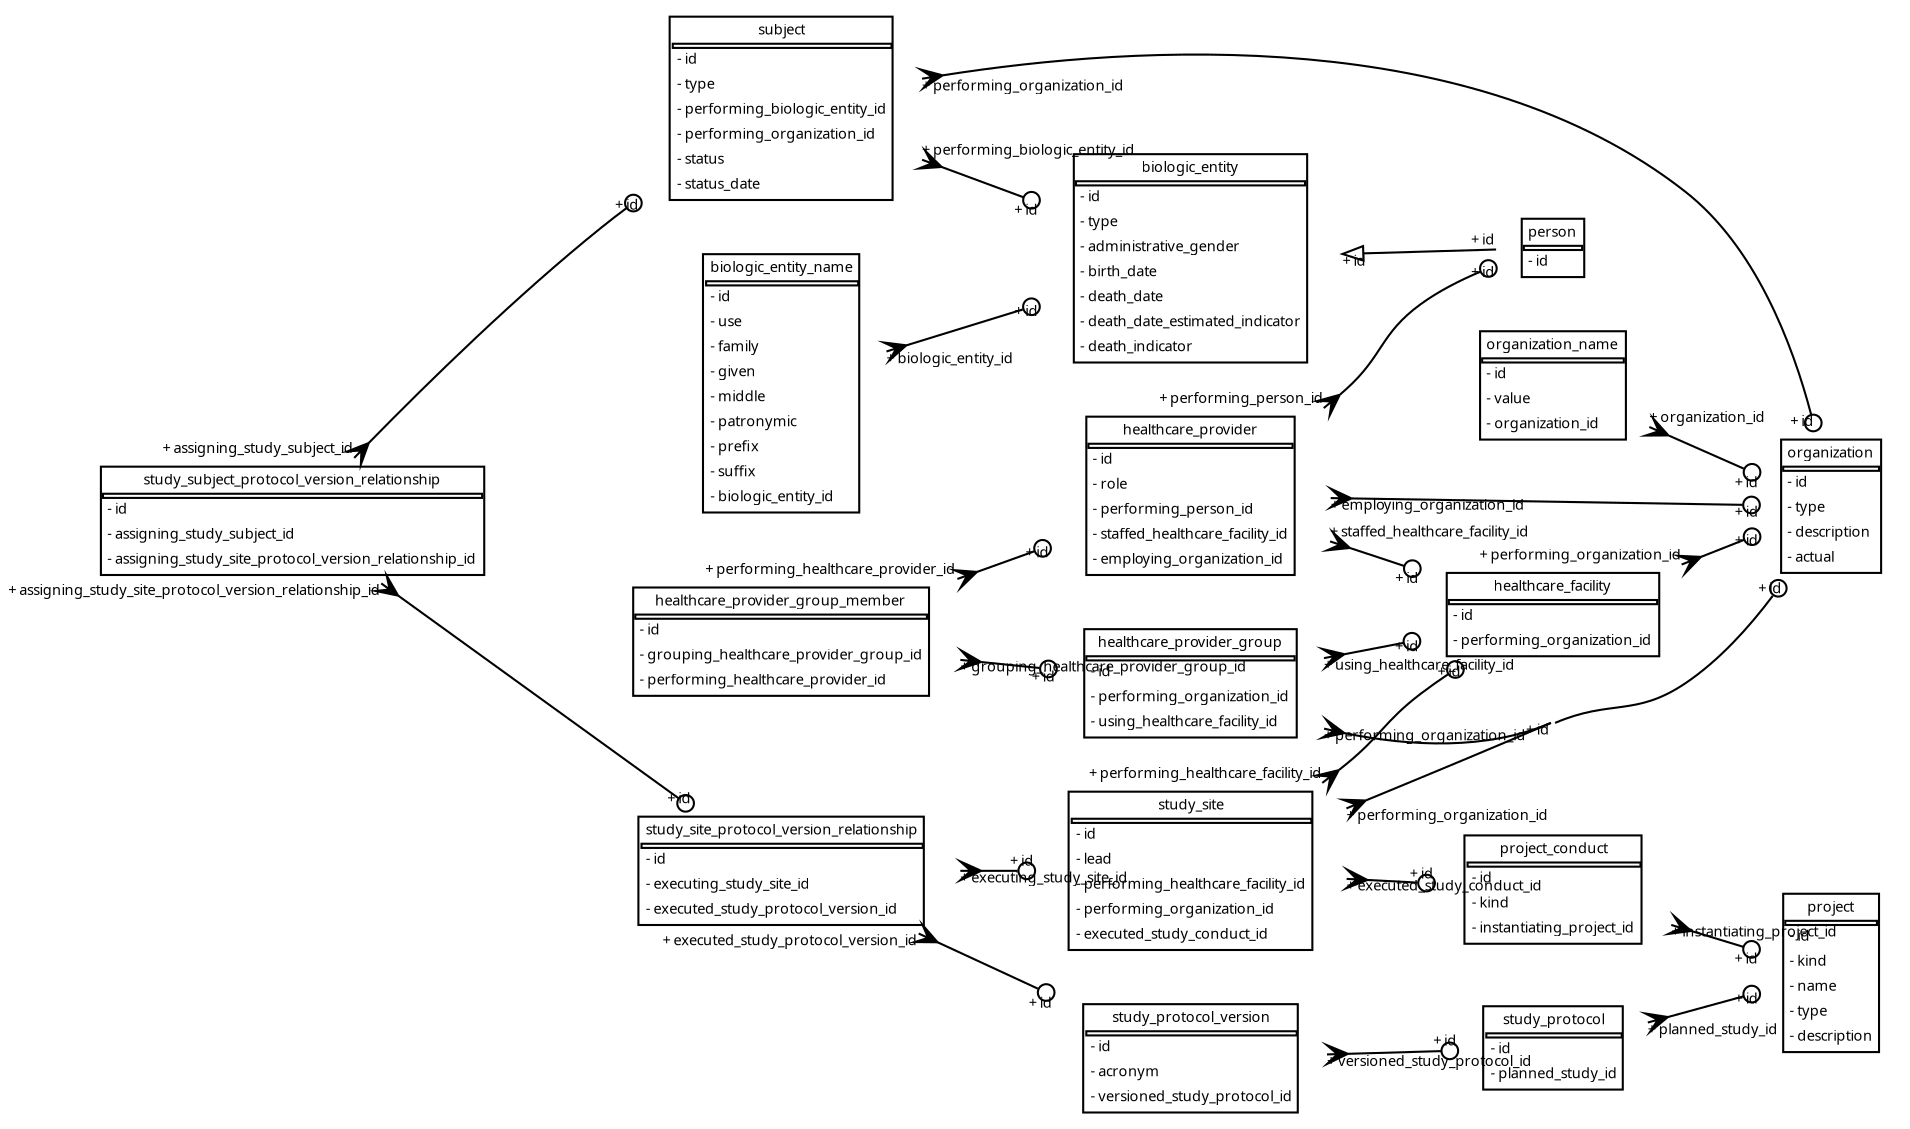 digraph G {
	graph [bb="0,0,936.93,534",
		concentrate=True,
		mode=ipsep,
		overlap=ipsep,
		prog=dot,
		rankdir=LR,
		sep=0.01
	];
	node [label="\N"];
	biologic_entity_name	[fontname="Bitstream-Vera Sans",
		fontsize=7.0,
		height=1.8333,
		label=<<TABLE BORDER="1" CELLBORDER="0" CELLSPACING="0"><TR><TD ALIGN="CENTER">biologic_entity_name</TD></TR><TR><TD BORDER="1" CELLPADDING="0"></TD></TR><TR><TD ALIGN="LEFT" PORT="id">- id</TD></TR><TR><TD ALIGN="LEFT" PORT="use">- use</TD></TR><TR><TD ALIGN="LEFT" PORT="family">- family</TD></TR><TR><TD ALIGN="LEFT" PORT="given">- given</TD></TR><TR><TD ALIGN="LEFT" PORT="middle">- middle</TD></TR><TR><TD ALIGN="LEFT" PORT="patronymic">- patronymic</TD></TR><TR><TD ALIGN="LEFT" PORT="prefix">- prefix</TD></TR><TR><TD ALIGN="LEFT" PORT="suffix">- suffix</TD></TR><TR><TD ALIGN="LEFT" PORT="biologic_entity_id">- biologic_entity_id</TD></TR></TABLE>>,
		pos="398.93,354",
		shape=plaintext,
		width=1.4028];
	biologic_entity	[fontname="Bitstream-Vera Sans",
		fontsize=7.0,
		height=1.5,
		label=<<TABLE BORDER="1" CELLBORDER="0" CELLSPACING="0"><TR><TD ALIGN="CENTER">biologic_entity</TD></TR><TR><TD BORDER="1" CELLPADDING="0"></TD></TR><TR><TD ALIGN="LEFT" PORT="id">- id</TD></TR><TR><TD ALIGN="LEFT" PORT="type">- type</TD></TR><TR><TD ALIGN="LEFT" PORT="administrative_gender">- administrative_gender</TD></TR><TR><TD ALIGN="LEFT" PORT="birth_date">- birth_date</TD></TR><TR><TD ALIGN="LEFT" PORT="death_date">- death_date</TD></TR><TR><TD ALIGN="LEFT" PORT="death_date_estimated_indicator">- death_date_estimated_indicator</TD></TR><TR><TD ALIGN="LEFT" PORT="death_indicator">- death_indicator</TD></TR></TABLE>>,
		pos="595.43,414",
		shape=plaintext,
		width=2.0139];
	biologic_entity_name -> biologic_entity	[arrowhead=odot,
		arrowtail=crow,
		dir=both,
		fontname="Bitstream-Vera Sans",
		fontsize=7.0,
		head_lp="514.92,387.94",
		headlabel="+ id",
		pos="s,449.52,369.3 e,522.92,391.94 459.16,372.27 476.76,377.7 496.32,383.73 514.98,389.49",
		tail_lp="486.02,365.3",
		taillabel="+ biologic_entity_id"];
	person	[fontname="Bitstream-Vera Sans",
		fontsize=7.0,
		height=0.5,
		label=<<TABLE BORDER="1" CELLBORDER="0" CELLSPACING="0"><TR><TD ALIGN="CENTER">person</TD></TR><TR><TD BORDER="1" CELLPADDING="0"></TD></TR><TR><TD ALIGN="LEFT" PORT="id">- id</TD></TR></TABLE>>,
		pos="769.43,419",
		shape=plaintext,
		width=0.75];
	biologic_entity -> person	[arrowhead=none,
		arrowtail=empty,
		dir=both,
		fontname="Bitstream-Vera Sans",
		fontsize=7.0,
		head_lp="734.14,422.24",
		headlabel="+ id",
		pos="s,668.38,416.09 678.56,416.39 701.59,417.06 724.99,417.74 742.14,418.24",
		tail_lp="676.38,412.09",
		taillabel="+ id"];
	organization	[fontname="Bitstream-Vera Sans",
		fontsize=7.0,
		height=1,
		label=<<TABLE BORDER="1" CELLBORDER="0" CELLSPACING="0"><TR><TD ALIGN="CENTER">organization</TD></TR><TR><TD BORDER="1" CELLPADDING="0"></TD></TR><TR><TD ALIGN="LEFT" PORT="id">- id</TD></TR><TR><TD ALIGN="LEFT" PORT="type">- type</TD></TR><TR><TD ALIGN="LEFT" PORT="description">- description</TD></TR><TR><TD ALIGN="LEFT" PORT="actual">- actual</TD></TR></TABLE>>,
		pos="902.93,295",
		shape=plaintext,
		width=0.94444];
	organization_name	[fontname="Bitstream-Vera Sans",
		fontsize=7.0,
		height=0.83333,
		label=<<TABLE BORDER="1" CELLBORDER="0" CELLSPACING="0"><TR><TD ALIGN="CENTER">organization_name</TD></TR><TR><TD BORDER="1" CELLPADDING="0"></TD></TR><TR><TD ALIGN="LEFT" PORT="id">- id</TD></TR><TR><TD ALIGN="LEFT" PORT="value">- value</TD></TR><TR><TD ALIGN="LEFT" PORT="organization_id">- organization_id</TD></TR></TABLE>>,
		pos="769.43,353",
		shape=plaintext,
		width=1.2778];
	organization_name -> organization	[arrowhead=odot,
		arrowtail=crow,
		dir=both,
		fontname="Bitstream-Vera Sans",
		fontsize=7.0,
		head_lp="860.64,305.68",
		headlabel="+ id",
		pos="s,815.69,333.04 e,868.64,309.68 825.23,328.83 837.21,323.55 849.68,318.05 861.01,313.05",
		tail_lp="848.19,337.04",
		taillabel="+ organization_id"];
	healthcare_facility	[fontname="Bitstream-Vera Sans",
		fontsize=7.0,
		height=0.66667,
		label=<<TABLE BORDER="1" CELLBORDER="0" CELLSPACING="0"><TR><TD ALIGN="CENTER">healthcare_facility</TD></TR><TR><TD BORDER="1" CELLPADDING="0"></TD></TR><TR><TD ALIGN="LEFT" PORT="id">- id</TD></TR><TR><TD ALIGN="LEFT" PORT="performing_organization_id">- performing_organization_id</TD></TR></TABLE>>,
		pos="769.43,243",
		shape=plaintext,
		width=1.7639];
	healthcare_facility -> organization	[arrowhead=odot,
		arrowtail=crow,
		dir=both,
		fontname="Bitstream-Vera Sans",
		fontsize=7.0,
		head_lp="860.71,277.86",
		headlabel="+ id",
		pos="s,831.18,267.02 e,868.71,281.86 840.58,270.74 847.63,273.52 854.6,276.28 861.18,278.89",
		tail_lp="776.68,271.02",
		taillabel="+ performing_organization_id"];
	healthcare_provider	[fontname="Bitstream-Vera Sans",
		fontsize=7.0,
		height=1.1667,
		label=<<TABLE BORDER="1" CELLBORDER="0" CELLSPACING="0"><TR><TD ALIGN="CENTER">healthcare_provider</TD></TR><TR><TD BORDER="1" CELLPADDING="0"></TD></TR><TR><TD ALIGN="LEFT" PORT="id">- id</TD></TR><TR><TD ALIGN="LEFT" PORT="role">- role</TD></TR><TR><TD ALIGN="LEFT" PORT="performing_person_id">- performing_person_id</TD></TR><TR><TD ALIGN="LEFT" PORT="staffed_healthcare_facility_id">- staffed_healthcare_facility_id</TD></TR><TR><TD ALIGN="LEFT" PORT="employing_organization_id">- employing_organization_id</TD></TR></TABLE>>,
		pos="595.43,300",
		shape=plaintext,
		width=1.8611];
	healthcare_provider -> person	[arrowhead=odot,
		arrowtail=crow,
		dir=both,
		fontname="Bitstream-Vera Sans",
		fontsize=7.0,
		head_lp="734.13,406.61",
		headlabel="+ id",
		pos="s,659.39,342.11 e,742.13,410.61 667.38,348.76 668.24,349.5 669.09,350.25 669.93,351 688.03,367.14 686.33,377.73 705.93,392 714.53,\
398.26 724.8,403.45 734.51,407.55",
		tail_lp="615.39,346.11",
		taillabel="+ performing_person_id"];
	healthcare_provider -> organization	[arrowhead=odot,
		arrowtail=crow,
		dir=both,
		fontname="Bitstream-Vera Sans",
		fontsize=7.0,
		head_lp="860.73,291.54",
		headlabel="+ id",
		pos="s,662.72,298.92 e,868.73,295.54 673.01,298.75 732.4,297.77 812.43,296.46 860.44,295.68",
		tail_lp="716.22,294.92",
		taillabel="+ employing_organization_id"];
	healthcare_provider -> healthcare_facility	[arrowhead=odot,
		arrowtail=crow,
		dir=both,
		fontname="Bitstream-Vera Sans",
		fontsize=7.0,
		head_lp="697.71,259.78",
		headlabel="+ id",
		pos="s,662.44,278.13 e,705.71,263.78 672.2,274.89 680.77,272.05 689.48,269.17 697.98,266.35",
		tail_lp="719.94,282.13",
		taillabel="+ staffed_healthcare_facility_id"];
	healthcare_provider_group	[fontname="Bitstream-Vera Sans",
		fontsize=7.0,
		height=0.83333,
		label=<<TABLE BORDER="1" CELLBORDER="0" CELLSPACING="0"><TR><TD ALIGN="CENTER">healthcare_provider_group</TD></TR><TR><TD BORDER="1" CELLPADDING="0"></TD></TR><TR><TD ALIGN="LEFT" PORT="id">- id</TD></TR><TR><TD ALIGN="LEFT" PORT="performing_organization_id">- performing_organization_id</TD></TR><TR><TD ALIGN="LEFT" PORT="using_healthcare_facility_id">- using_healthcare_facility_id</TD></TR></TABLE>>,
		pos="595.43,210",
		shape=plaintext,
		width=1.7778];
	healthcare_provider_group -> organization	[arrowhead=odot,
		arrowtail=crow,
		dir=both,
		fontname="Bitstream-Vera Sans",
		fontsize=7.0,
		head_lp="776.43,187",
		headlabel="+ id",
		pos="s,659.56,188.25 669.6,186.05 701.09,179.7 737.66,177.81 768.43,191",
		tail_lp="714.06,184.25",
		taillabel="+ performing_organization_id"];
	healthcare_provider_group -> healthcare_facility	[arrowhead=odot,
		arrowtail=crow,
		dir=both,
		fontname="Bitstream-Vera Sans",
		fontsize=7.0,
		head_lp="697.66,226.96",
		headlabel="+ id",
		pos="s,659.5,222.1 e,705.66,230.96 669.51,224.02 678.81,225.8 688.32,227.63 697.59,229.41",
		tail_lp="714.5,218.1",
		taillabel="+ using_healthcare_facility_id"];
	healthcare_provider_group_member	[fontname="Bitstream-Vera Sans",
		fontsize=7.0,
		height=0.83333,
		label=<<TABLE BORDER="1" CELLBORDER="0" CELLSPACING="0"><TR><TD ALIGN="CENTER">healthcare_provider_group_member</TD></TR><TR><TD BORDER="1" CELLPADDING="0"></TD></TR><TR><TD ALIGN="LEFT" PORT="id">- id</TD></TR><TR><TD ALIGN="LEFT" PORT="grouping_healthcare_provider_group_id">- grouping_healthcare_provider_group_id</TD></TR><TR><TD ALIGN="LEFT" PORT="performing_healthcare_provider_id">- performing_healthcare_provider_id</TD></TR></TABLE>>,
		pos="398.93,230",
		shape=plaintext,
		width=2.3889];
	healthcare_provider_group_member -> healthcare_provider	[arrowhead=odot,
		arrowtail=crow,
		dir=both,
		fontname="Bitstream-Vera Sans",
		fontsize=7.0,
		head_lp="520.2,272.16",
		headlabel="+ id",
		pos="s,483.55,260.09 e,528.2,276.16 493.04,263.51 502.22,266.81 511.46,270.14 520.41,273.36",
		tail_lp="415.55,264.09",
		taillabel="+ performing_healthcare_provider_id"];
	healthcare_provider_group_member -> healthcare_provider_group	[arrowhead=odot,
		arrowtail=crow,
		dir=both,
		fontname="Bitstream-Vera Sans",
		fontsize=7.0,
		head_lp="523.22,212.5",
		headlabel="+ id",
		pos="s,484.96,221.26 e,531.22,216.5 495.2,220.2 504.56,219.24 513.94,218.28 523,217.35",
		tail_lp="561.96,217.26",
		taillabel="+ grouping_healthcare_provider_group_id"];
	project	[fontname="Bitstream-Vera Sans",
		fontsize=7.0,
		height=1.1667,
		label=<<TABLE BORDER="1" CELLBORDER="0" CELLSPACING="0"><TR><TD ALIGN="CENTER">project</TD></TR><TR><TD BORDER="1" CELLPADDING="0"></TD></TR><TR><TD ALIGN="LEFT" PORT="id">- id</TD></TR><TR><TD ALIGN="LEFT" PORT="kind">- kind</TD></TR><TR><TD ALIGN="LEFT" PORT="name">- name</TD></TR><TR><TD ALIGN="LEFT" PORT="type">- type</TD></TR><TR><TD ALIGN="LEFT" PORT="description">- description</TD></TR></TABLE>>,
		pos="902.93,71",
		shape=plaintext,
		width=0.94444];
	project_conduct	[fontname="Bitstream-Vera Sans",
		fontsize=7.0,
		height=0.83333,
		label=<<TABLE BORDER="1" CELLBORDER="0" CELLSPACING="0"><TR><TD ALIGN="CENTER">project_conduct</TD></TR><TR><TD BORDER="1" CELLPADDING="0"></TD></TR><TR><TD ALIGN="LEFT" PORT="id">- id</TD></TR><TR><TD ALIGN="LEFT" PORT="kind">- kind</TD></TR><TR><TD ALIGN="LEFT" PORT="instantiating_project_id">- instantiating_project_id</TD></TR></TABLE>>,
		pos="769.43,111",
		shape=plaintext,
		width=1.5694];
	project_conduct -> project	[arrowhead=odot,
		arrowtail=crow,
		dir=both,
		fontname="Bitstream-Vera Sans",
		fontsize=7.0,
		head_lp="860.57,77.149",
		headlabel="+ id",
		pos="s,826.2,94.036 e,868.57,81.149 836.07,91.034 844.52,88.464 852.98,85.892 860.88,83.489",
		tail_lp="873.7,90.036",
		taillabel="+ instantiating_project_id"];
	study_site	[fontname="Bitstream-Vera Sans",
		fontsize=7.0,
		height=1.1667,
		label=<<TABLE BORDER="1" CELLBORDER="0" CELLSPACING="0"><TR><TD ALIGN="CENTER">study_site</TD></TR><TR><TD BORDER="1" CELLPADDING="0"></TD></TR><TR><TD ALIGN="LEFT" PORT="id">- id</TD></TR><TR><TD ALIGN="LEFT" PORT="lead">- lead</TD></TR><TR><TD ALIGN="LEFT" PORT="performing_healthcare_facility_id">- performing_healthcare_facility_id</TD></TR><TR><TD ALIGN="LEFT" PORT="performing_organization_id">- performing_organization_id</TD></TR><TR><TD ALIGN="LEFT" PORT="executed_study_conduct_id">- executed_study_conduct_id</TD></TR></TABLE>>,
		pos="595.43,120",
		shape=plaintext,
		width=2.0694];
	study_site -> organization	[arrowhead=odot,
		arrowtail=crow,
		dir=both,
		fontname="Bitstream-Vera Sans",
		fontsize=7.0,
		head_lp="871.93,254.87",
		headlabel="+ id",
		pos="s,670.27,149.97 679.71,153.84 707.94,165.46 739.62,178.65 768.43,191;e,879.93,258.87 770.43,191 797.12,202.44 808.84,193.8 832.93,\
210 849.21,220.95 863.58,236.88 874.93,252",
		tail_lp="724.77,145.97",
		taillabel="+ performing_organization_id"];
	study_site -> healthcare_facility	[arrowhead=odot,
		arrowtail=crow,
		dir=both,
		fontname="Bitstream-Vera Sans",
		fontsize=7.0,
		head_lp="717.94,214.83",
		headlabel="+ id",
		pos="s,658.68,162.2 e,725.94,218.83 666.84,168.52 667.89,169.35 668.92,170.17 669.93,171 687.02,184.87 688.43,191.65 705.93,205 710.14,\
208.21 714.63,211.38 719.21,214.44",
		tail_lp="593.68,166.2",
		taillabel="+ performing_healthcare_facility_id"];
	study_site -> project_conduct	[arrowhead=odot,
		arrowtail=crow,
		dir=both,
		fontname="Bitstream-Vera Sans",
		fontsize=7.0,
		head_lp="704.74,117.91",
		headlabel="+ id",
		pos="s,670.38,116.13 e,712.74,113.91 680.42,115.61 688.47,115.18 696.55,114.76 704.37,114.35",
		tail_lp="724.88,112.13",
		taillabel="+ executed_study_conduct_id"];
	study_protocol	[fontname="Bitstream-Vera Sans",
		fontsize=7.0,
		height=0.66667,
		label=<<TABLE BORDER="1" CELLBORDER="0" CELLSPACING="0"><TR><TD ALIGN="CENTER">study_protocol</TD></TR><TR><TD BORDER="1" CELLPADDING="0"></TD></TR><TR><TD ALIGN="LEFT" PORT="id">- id</TD></TR><TR><TD ALIGN="LEFT" PORT="planned_study_id">- planned_study_id</TD></TR></TABLE>>,
		pos="769.43,35",
		shape=plaintext,
		width=1.2639];
	study_protocol -> project	[arrowhead=odot,
		arrowtail=crow,
		dir=both,
		fontname="Bitstream-Vera Sans",
		fontsize=7.0,
		head_lp="860.69,57.898",
		headlabel="+ id",
		pos="s,814.95,47.188 e,868.69,61.898 824.62,49.834 836.76,53.157 849.44,56.629 860.94,59.776",
		tail_lp="851.45,43.188",
		taillabel="+ planned_study_id"];
	study_protocol_version	[fontname="Bitstream-Vera Sans",
		fontsize=7.0,
		height=0.83333,
		label=<<TABLE BORDER="1" CELLBORDER="0" CELLSPACING="0"><TR><TD ALIGN="CENTER">study_protocol_version</TD></TR><TR><TD BORDER="1" CELLPADDING="0"></TD></TR><TR><TD ALIGN="LEFT" PORT="id">- id</TD></TR><TR><TD ALIGN="LEFT" PORT="acronym">- acronym</TD></TR><TR><TD ALIGN="LEFT" PORT="versioned_study_protocol_id">- versioned_study_protocol_id</TD></TR></TABLE>>,
		pos="595.43,30",
		shape=plaintext,
		width=1.8194];
	study_protocol_version -> study_protocol	[arrowhead=odot,
		arrowtail=crow,
		dir=both,
		fontname="Bitstream-Vera Sans",
		fontsize=7.0,
		head_lp="715.91,37.706",
		headlabel="+ id",
		pos="s,660.97,31.876 e,723.91,33.706 671.16,32.172 686.2,32.609 701.7,33.06 715.79,33.47",
		tail_lp="717.47,27.876",
		taillabel="+ versioned_study_protocol_id"];
	study_site_protocol_version_relationship	[fontname="Bitstream-Vera Sans",
		fontsize=7.0,
		height=0.83333,
		label=<<TABLE BORDER="1" CELLBORDER="0" CELLSPACING="0"><TR><TD ALIGN="CENTER">study_site_protocol_version_relationship</TD></TR><TR><TD BORDER="1" CELLPADDING="0"></TD></TR><TR><TD ALIGN="LEFT" PORT="id">- id</TD></TR><TR><TD ALIGN="LEFT" PORT="executing_study_site_id">- executing_study_site_id</TD></TR><TR><TD ALIGN="LEFT" PORT="executed_study_protocol_version_id">- executed_study_protocol_version_id</TD></TR></TABLE>>,
		pos="398.93,120",
		shape=plaintext,
		width=2.3889];
	study_site_protocol_version_relationship -> study_site	[arrowhead=odot,
		arrowtail=crow,
		dir=both,
		fontname="Bitstream-Vera Sans",
		fontsize=7.0,
		head_lp="512.85,124",
		headlabel="+ id",
		pos="s,484.96,120 e,520.85,120 495.1,120 500.91,120 506.74,120 512.49,120",
		tail_lp="532.96,116",
		taillabel="+ executing_study_site_id"];
	study_site_protocol_version_relationship -> study_protocol_version	[arrowhead=odot,
		arrowtail=crow,
		dir=both,
		fontname="Bitstream-Vera Sans",
		fontsize=7.0,
		head_lp="521.79,55.912",
		headlabel="+ id",
		pos="s,464.97,89.906 e,529.79,59.912 474.15,85.66 489.9,78.372 506.5,70.689 522.18,63.435",
		tail_lp="394.47,85.906",
		taillabel="+ executed_study_protocol_version_id"];
	subject	[fontname="Bitstream-Vera Sans",
		fontsize=7.0,
		height=1.3333,
		label=<<TABLE BORDER="1" CELLBORDER="0" CELLSPACING="0"><TR><TD ALIGN="CENTER">subject</TD></TR><TR><TD BORDER="1" CELLPADDING="0"></TD></TR><TR><TD ALIGN="LEFT" PORT="id">- id</TD></TR><TR><TD ALIGN="LEFT" PORT="type">- type</TD></TR><TR><TD ALIGN="LEFT" PORT="performing_biologic_entity_id">- performing_biologic_entity_id</TD></TR><TR><TD ALIGN="LEFT" PORT="performing_organization_id">- performing_organization_id</TD></TR><TR><TD ALIGN="LEFT" PORT="status">- status</TD></TR><TR><TD ALIGN="LEFT" PORT="status_date">- status_date</TD></TR></TABLE>>,
		pos="398.93,486",
		shape=plaintext,
		width=1.875];
	subject -> biologic_entity	[arrowhead=odot,
		arrowtail=crow,
		dir=both,
		fontname="Bitstream-Vera Sans",
		fontsize=7.0,
		head_lp="514.87,436.49",
		headlabel="+ id",
		pos="s,466.6,461.32 e,522.87,440.49 476.08,457.81 488.96,453.05 502.35,448.09 515.31,443.29",
		tail_lp="525.1,465.32",
		taillabel="+ performing_biologic_entity_id"];
	subject -> organization	[arrowhead=odot,
		arrowtail=crow,
		dir=both,
		fontname="Bitstream-Vera Sans",
		fontsize=7.0,
		head_lp="903.33,335.1",
		headlabel="+ id",
		pos="s,466.58,500.22 e,895.33,331.1 476.62,501.86 570.9,516.67 730.91,526.01 832.93,446 866.42,419.74 884.24,373.53 893.31,339.13",
		tail_lp="521.08,496.22",
		taillabel="+ performing_organization_id"];
	study_subject_protocol_version_relationship	[fontname="Bitstream-Vera Sans",
		fontsize=7.0,
		height=0.83333,
		label=<<TABLE BORDER="1" CELLBORDER="0" CELLSPACING="0"><TR><TD ALIGN="CENTER">study_subject_protocol_version_relationship</TD></TR><TR><TD BORDER="1" CELLPADDING="0"></TD></TR><TR><TD ALIGN="LEFT" PORT="id">- id</TD></TR><TR><TD ALIGN="LEFT" PORT="assigning_study_subject_id">- assigning_study_subject_id</TD></TR><TR><TD ALIGN="LEFT" PORT="assigning_study_site_protocol_version_relationship_id">- assigning_study_site_protocol_version_relationship_id</TD></TR></TABLE>>,
		pos="164.43,288",
		shape=plaintext,
		width=3.125];
	study_subject_protocol_version_relationship -> study_site_protocol_version_relationship	[arrowhead=odot,
		arrowtail=crow,
		dir=both,
		fontname="Bitstream-Vera Sans",
		fontsize=7.0,
		head_lp="348.34,154.06",
		headlabel="+ id",
		pos="s,207,257.96 e,356.34,150.06 215.17,252.06 254.92,223.34 310.31,183.31 349.67,154.87",
		tail_lp="103.5,253.96",
		taillabel="+ assigning_study_site_protocol_version_relationship_id"];
	study_subject_protocol_version_relationship -> subject	[arrowhead=odot,
		arrowtail=crow,
		dir=both,
		fontname="Bitstream-Vera Sans",
		fontsize=7.0,
		head_lp="323.24,438.9",
		headlabel="+ id",
		pos="s,194,318.2 e,331.24,442.9 201.05,325.43 229.97,354.97 272.45,396.48 312.93,429 316.66,431.99 320.54,434.99 324.51,437.95",
		tail_lp="140,322.2",
		taillabel="+ assigning_study_subject_id"];
}
